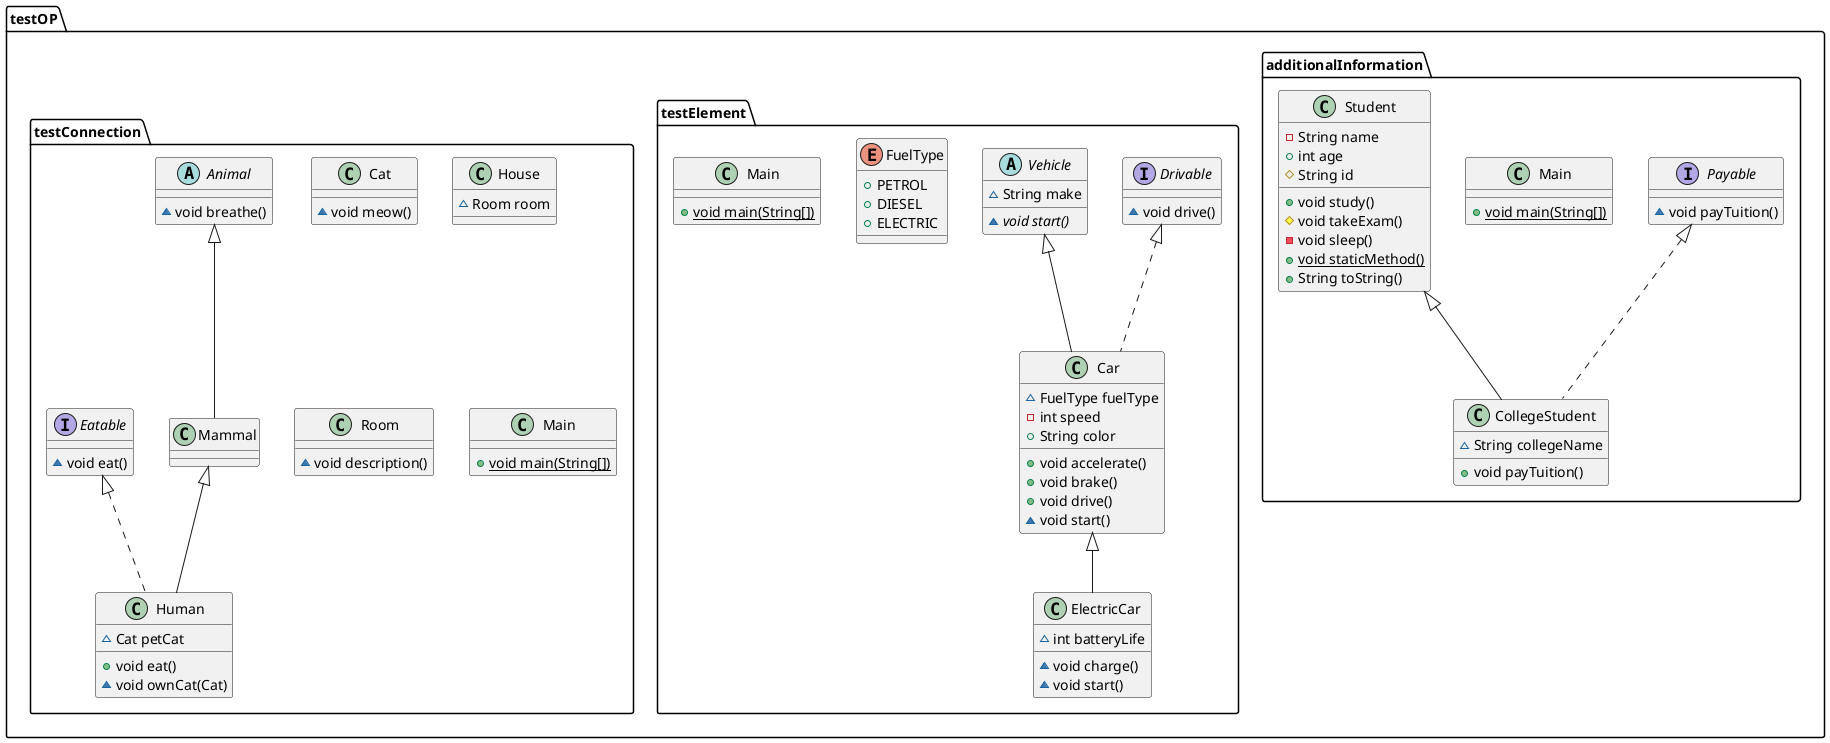 @startuml
interface testOP.additionalInformation.Payable {
~ void payTuition()
}
class testOP.additionalInformation.CollegeStudent {
~ String collegeName
+ void payTuition()
}
class testOP.additionalInformation.Main {
+ {static} void main(String[])
}
interface testOP.testElement.Drivable {
~ void drive()
}
abstract class testOP.testElement.Vehicle {
~ String make
~ {abstract}void start()
}
enum testOP.testElement.FuelType {
+  PETROL
+  DIESEL
+  ELECTRIC
}
class testOP.testElement.ElectricCar {
~ int batteryLife
~ void charge()
~ void start()
}
class testOP.testElement.Main {
+ {static} void main(String[])
}
class testOP.testElement.Car {
~ FuelType fuelType
- int speed
+ String color
+ void accelerate()
+ void brake()
+ void drive()
~ void start()
}
class testOP.additionalInformation.Student {
- String name
+ int age
# String id
+ void study()
# void takeExam()
- void sleep()
+ {static} void staticMethod()
+ String toString()
}
abstract class testOP.testConnection.Animal {
~ void breathe()
}
interface testOP.testConnection.Eatable {
~ void eat()
}
class testOP.testConnection.Mammal {
}
class testOP.testConnection.Human {
~ Cat petCat
+ void eat()
~ void ownCat(Cat)
}
class testOP.testConnection.Cat {
~ void meow()
}
class testOP.testConnection.House {
~ Room room
}
class testOP.testConnection.Room {
~ void description()
}
class testOP.testConnection.Main {
+ {static} void main(String[])
}


testOP.additionalInformation.Payable <|.. testOP.additionalInformation.CollegeStudent
testOP.additionalInformation.Student <|-- testOP.additionalInformation.CollegeStudent
testOP.testElement.Car <|-- testOP.testElement.ElectricCar
testOP.testElement.Drivable <|.. testOP.testElement.Car
testOP.testElement.Vehicle <|-- testOP.testElement.Car
testOP.testConnection.Animal <|-- testOP.testConnection.Mammal
testOP.testConnection.Eatable <|.. testOP.testConnection.Human
testOP.testConnection.Mammal <|-- testOP.testConnection.Human
@enduml